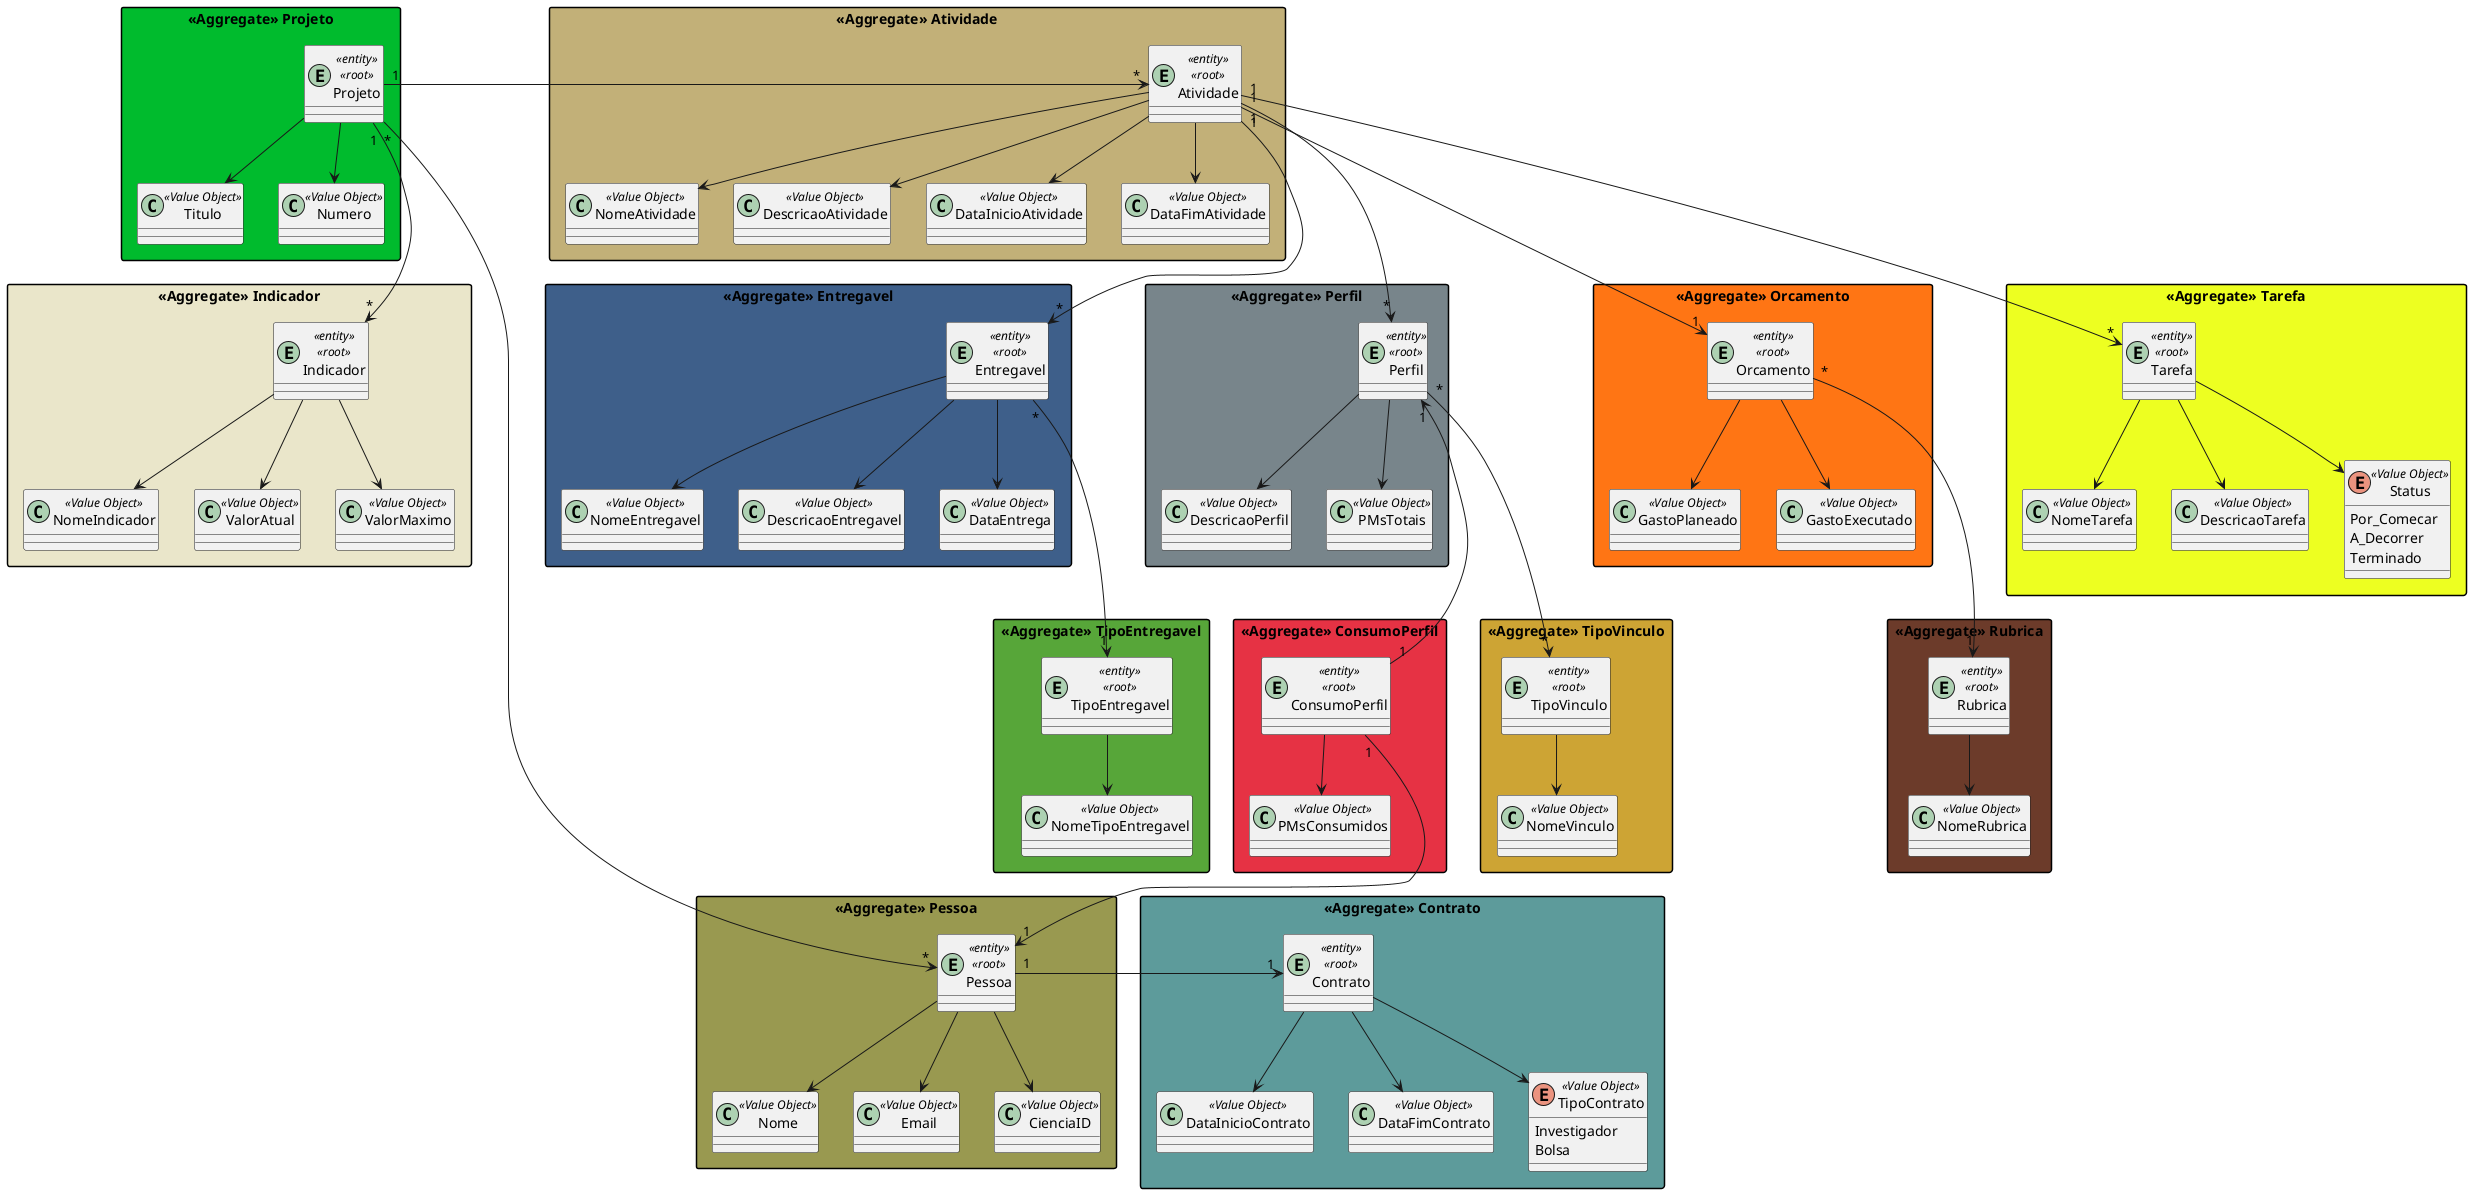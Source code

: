 @startuml domain-model
'https://plantuml.com/class-diagram
skinparam classAttributeIconSize 0

skinparam packageStyle rectangle
'left to right direction

package "<<Aggregate>> Atividade" #C2B078 {
    entity Atividade <<entity>> <<root>>
    class NomeAtividade <<Value Object>>
    class DescricaoAtividade <<Value Object>>
    class DataInicioAtividade <<Value Object>>
    class DataFimAtividade <<Value Object>>
}

package "<<Aggregate>> ConsumoPerfil" #E63244 {
    entity ConsumoPerfil <<entity>> <<root>>
    class PMsConsumidos <<Value Object>>
}

package "<<Aggregate>> Contrato" #5D9B9B {
    entity Contrato <<entity>> <<root>>
    class DataInicioContrato <<Value Object>>
    class DataFimContrato <<Value Object>>
    enum TipoContrato <<Value Object>> {
        Investigador
        Bolsa
    }
}


package "<<Aggregate>> Pessoa" #999950 {
    entity Pessoa <<entity>> <<root>>
    class Nome <<Value Object>>
    class Email <<Value Object>>
    class CienciaID <<Value Object>>
}


package "<<Aggregate>> Entregavel" #3E5F8A {
    entity Entregavel <<entity>> <<root>>
    class NomeEntregavel <<Value Object>>
    class DescricaoEntregavel <<Value Object>>
    class DataEntrega <<Value Object>>
}


package "<<Aggregate>> Indicador" #EAE6CA {
    entity Indicador <<entity>> <<root>>
    class NomeIndicador <<Value Object>>
    class ValorAtual <<Value Object>>
    class ValorMaximo <<Value Object>>
}

package "<<Aggregate>> Perfil" #78858B {
    entity Perfil <<entity>> <<root>>
    class DescricaoPerfil <<Value Object>>
    class PMsTotais <<Value Object>>
}  

package "<<Aggregate>> Projeto" #00BB2D {
    entity Projeto <<entity>> <<root>>
    class Titulo <<Value Object>>
    class Numero <<Value Object>>
}


package "<<Aggregate>> Orcamento" #FF7514 {
    entity Orcamento <<entity>> <<root>>
    class GastoPlaneado <<Value Object>>
    class GastoExecutado <<Value Object>>
}


package "<<Aggregate>> Rubrica" #6C3B2A {
    entity Rubrica <<entity>> <<root>>
    class NomeRubrica <<Value Object>>
}

package "<<Aggregate>> Tarefa" #EDFF21 {
    entity Tarefa <<entity>> <<root>>
    class NomeTarefa <<Value Object>>
    class DescricaoTarefa <<Value Object>>
    enum Status <<Value Object>> {
        Por_Comecar
        A_Decorrer
        Terminado
    }
}


package "<<Aggregate>> TipoEntregavel" #57A639 {
    entity TipoEntregavel <<entity>> <<root>>
    class NomeTipoEntregavel <<Value Object>>
}


package "<<Aggregate>> TipoVinculo" #CDA434 {
    entity TipoVinculo <<entity>> <<root>>
    class NomeVinculo <<Value Object>>
}

Atividade --> NomeAtividade
Atividade --> DescricaoAtividade
Atividade --> DataInicioAtividade
Atividade --> DataFimAtividade
Atividade "1" ---> "*" Tarefa
Atividade "1" ---> "*" Perfil
Atividade "1" ---> "*" Entregavel
Atividade "1" ---> "1" Orcamento

ConsumoPerfil --> PMsConsumidos
Perfil "1" <--- "1" ConsumoPerfil
ConsumoPerfil "1" ---> "1" Pessoa

Contrato --> DataInicioContrato
Contrato --> DataFimContrato
Contrato --> TipoContrato

Entregavel --> NomeEntregavel
Entregavel --> DescricaoEntregavel
Entregavel --> DataEntrega
Entregavel "*" ---> "1" TipoEntregavel

Indicador --> NomeIndicador
Indicador --> ValorAtual
Indicador --> ValorMaximo

Perfil --> DescricaoPerfil
Perfil --> PMsTotais
Perfil "*" ---> "*" TipoVinculo

Pessoa --> Nome
Pessoa --> Email
Pessoa --> CienciaID 
Pessoa "1" -> "1" Contrato

Projeto --> Titulo
Projeto --> Numero
Projeto "1" ---> "*" Indicador
Projeto "1" -> "*" Atividade
Projeto "*" ---> "*" Pessoa

Orcamento --> GastoPlaneado
Orcamento --> GastoExecutado
Orcamento "*" ---> "1" Rubrica

Rubrica --> NomeRubrica

Tarefa --> NomeTarefa
Tarefa --> DescricaoTarefa
Tarefa --> Status

TipoEntregavel --> NomeTipoEntregavel

TipoVinculo --> NomeVinculo

@enduml